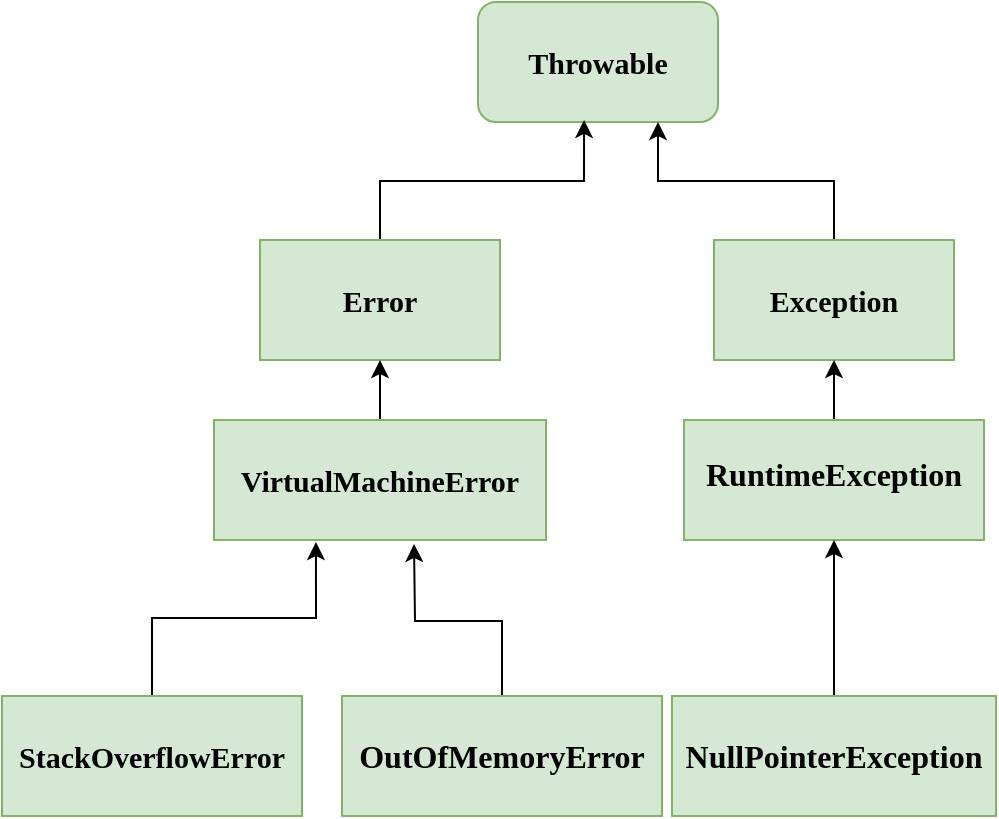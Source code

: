 <mxfile version="13.4.3" type="device"><diagram id="aw2FihUc-t8y1uOndPfZ" name="Page-1"><mxGraphModel dx="1422" dy="762" grid="0" gridSize="10" guides="1" tooltips="1" connect="1" arrows="1" fold="1" page="1" pageScale="1" pageWidth="827" pageHeight="1169" math="0" shadow="0"><root><mxCell id="0"/><mxCell id="1" parent="0"/><mxCell id="xP0C-hwFe-o3xMSaS_Wl-1" value="Throwable" style="rounded=1;whiteSpace=wrap;html=1;fontFamily=Times New Roman;fontStyle=1;fontSize=15;fillColor=#d5e8d4;strokeColor=#82b366;" vertex="1" parent="1"><mxGeometry x="319" y="21" width="120" height="60" as="geometry"/></mxCell><mxCell id="xP0C-hwFe-o3xMSaS_Wl-21" style="edgeStyle=orthogonalEdgeStyle;rounded=0;orthogonalLoop=1;jettySize=auto;html=1;exitX=0.5;exitY=0;exitDx=0;exitDy=0;entryX=0.442;entryY=0.983;entryDx=0;entryDy=0;entryPerimeter=0;fontFamily=Times New Roman;fontSize=15;" edge="1" parent="1" source="xP0C-hwFe-o3xMSaS_Wl-2" target="xP0C-hwFe-o3xMSaS_Wl-1"><mxGeometry relative="1" as="geometry"/></mxCell><mxCell id="xP0C-hwFe-o3xMSaS_Wl-2" value="Error" style="whiteSpace=wrap;html=1;fontFamily=Times New Roman;fontSize=15;fillColor=#d5e8d4;strokeColor=#82b366;fontStyle=1" vertex="1" parent="1"><mxGeometry x="210" y="140" width="120" height="60" as="geometry"/></mxCell><mxCell id="xP0C-hwFe-o3xMSaS_Wl-22" style="edgeStyle=orthogonalEdgeStyle;rounded=0;orthogonalLoop=1;jettySize=auto;html=1;exitX=0.5;exitY=0;exitDx=0;exitDy=0;entryX=0.75;entryY=1;entryDx=0;entryDy=0;fontFamily=Times New Roman;fontSize=15;" edge="1" parent="1" source="xP0C-hwFe-o3xMSaS_Wl-4" target="xP0C-hwFe-o3xMSaS_Wl-1"><mxGeometry relative="1" as="geometry"/></mxCell><mxCell id="xP0C-hwFe-o3xMSaS_Wl-4" value="Exception" style="whiteSpace=wrap;html=1;fontFamily=Times New Roman;fontSize=15;fillColor=#d5e8d4;strokeColor=#82b366;fontStyle=1" vertex="1" parent="1"><mxGeometry x="437" y="140" width="120" height="60" as="geometry"/></mxCell><mxCell id="xP0C-hwFe-o3xMSaS_Wl-28" style="edgeStyle=orthogonalEdgeStyle;rounded=0;orthogonalLoop=1;jettySize=auto;html=1;exitX=0.5;exitY=0;exitDx=0;exitDy=0;entryX=0.307;entryY=1.017;entryDx=0;entryDy=0;entryPerimeter=0;fontFamily=Times New Roman;fontSize=15;" edge="1" parent="1" source="xP0C-hwFe-o3xMSaS_Wl-6" target="xP0C-hwFe-o3xMSaS_Wl-17"><mxGeometry relative="1" as="geometry"/></mxCell><mxCell id="xP0C-hwFe-o3xMSaS_Wl-6" value="StackOverflowError" style="whiteSpace=wrap;html=1;fontFamily=Times New Roman;fontSize=15;fillColor=#d5e8d4;strokeColor=#82b366;fontStyle=1" vertex="1" parent="1"><mxGeometry x="81" y="368" width="150" height="60" as="geometry"/></mxCell><mxCell id="xP0C-hwFe-o3xMSaS_Wl-26" style="edgeStyle=orthogonalEdgeStyle;rounded=0;orthogonalLoop=1;jettySize=auto;html=1;exitX=0.5;exitY=0;exitDx=0;exitDy=0;fontFamily=Times New Roman;fontSize=15;" edge="1" parent="1" source="xP0C-hwFe-o3xMSaS_Wl-8"><mxGeometry relative="1" as="geometry"><mxPoint x="287" y="292" as="targetPoint"/></mxGeometry></mxCell><mxCell id="xP0C-hwFe-o3xMSaS_Wl-8" value="&lt;div style=&quot;text-align: left ; line-height: 1.75 ; font-size: 14px&quot;&gt;&lt;span style=&quot;font-size: 16px&quot;&gt;OutOfMemoryError&lt;/span&gt;&lt;/div&gt;" style="whiteSpace=wrap;html=1;fontFamily=Times New Roman;fontSize=15;fillColor=#d5e8d4;strokeColor=#82b366;fontStyle=1" vertex="1" parent="1"><mxGeometry x="251" y="368" width="160" height="60" as="geometry"/></mxCell><mxCell id="xP0C-hwFe-o3xMSaS_Wl-24" style="edgeStyle=orthogonalEdgeStyle;rounded=0;orthogonalLoop=1;jettySize=auto;html=1;exitX=0.5;exitY=0;exitDx=0;exitDy=0;entryX=0.5;entryY=1;entryDx=0;entryDy=0;fontFamily=Times New Roman;fontSize=15;" edge="1" parent="1" source="xP0C-hwFe-o3xMSaS_Wl-10" target="xP0C-hwFe-o3xMSaS_Wl-4"><mxGeometry relative="1" as="geometry"/></mxCell><mxCell id="xP0C-hwFe-o3xMSaS_Wl-10" value="&lt;div style=&quot;text-align: justify&quot;&gt;&lt;span style=&quot;font-size: 16px&quot;&gt;&lt;br&gt;&lt;/span&gt;&lt;/div&gt;&lt;div style=&quot;text-align: justify&quot;&gt;&lt;span style=&quot;font-size: 16px&quot;&gt;RuntimeException&lt;/span&gt;&lt;/div&gt;&lt;div style=&quot;text-align: justify ; line-height: 1.75 ; font-size: 14px&quot;&gt;&lt;br&gt;&lt;/div&gt;" style="whiteSpace=wrap;html=1;fontFamily=Times New Roman;fontSize=15;fillColor=#d5e8d4;strokeColor=#82b366;fontStyle=1;align=center;" vertex="1" parent="1"><mxGeometry x="422" y="230" width="150" height="60" as="geometry"/></mxCell><mxCell id="xP0C-hwFe-o3xMSaS_Wl-25" style="edgeStyle=orthogonalEdgeStyle;rounded=0;orthogonalLoop=1;jettySize=auto;html=1;fontFamily=Times New Roman;fontSize=15;" edge="1" parent="1" source="xP0C-hwFe-o3xMSaS_Wl-15" target="xP0C-hwFe-o3xMSaS_Wl-10"><mxGeometry relative="1" as="geometry"/></mxCell><mxCell id="xP0C-hwFe-o3xMSaS_Wl-15" value="&lt;span style=&quot;font-size: 16px;&quot;&gt;NullPointerException&lt;/span&gt;" style="whiteSpace=wrap;html=1;fontFamily=Times New Roman;fontSize=15;fillColor=#d5e8d4;strokeColor=#82b366;fontStyle=1" vertex="1" parent="1"><mxGeometry x="416" y="368" width="162" height="60" as="geometry"/></mxCell><mxCell id="xP0C-hwFe-o3xMSaS_Wl-23" style="edgeStyle=orthogonalEdgeStyle;rounded=0;orthogonalLoop=1;jettySize=auto;html=1;exitX=0.5;exitY=0;exitDx=0;exitDy=0;entryX=0.5;entryY=1;entryDx=0;entryDy=0;fontFamily=Times New Roman;fontSize=15;" edge="1" parent="1" source="xP0C-hwFe-o3xMSaS_Wl-17" target="xP0C-hwFe-o3xMSaS_Wl-2"><mxGeometry relative="1" as="geometry"/></mxCell><mxCell id="xP0C-hwFe-o3xMSaS_Wl-17" value="VirtualMachineError" style="whiteSpace=wrap;html=1;fontFamily=Times New Roman;fontSize=15;fillColor=#d5e8d4;strokeColor=#82b366;fontStyle=1" vertex="1" parent="1"><mxGeometry x="187" y="230" width="166" height="60" as="geometry"/></mxCell></root></mxGraphModel></diagram></mxfile>